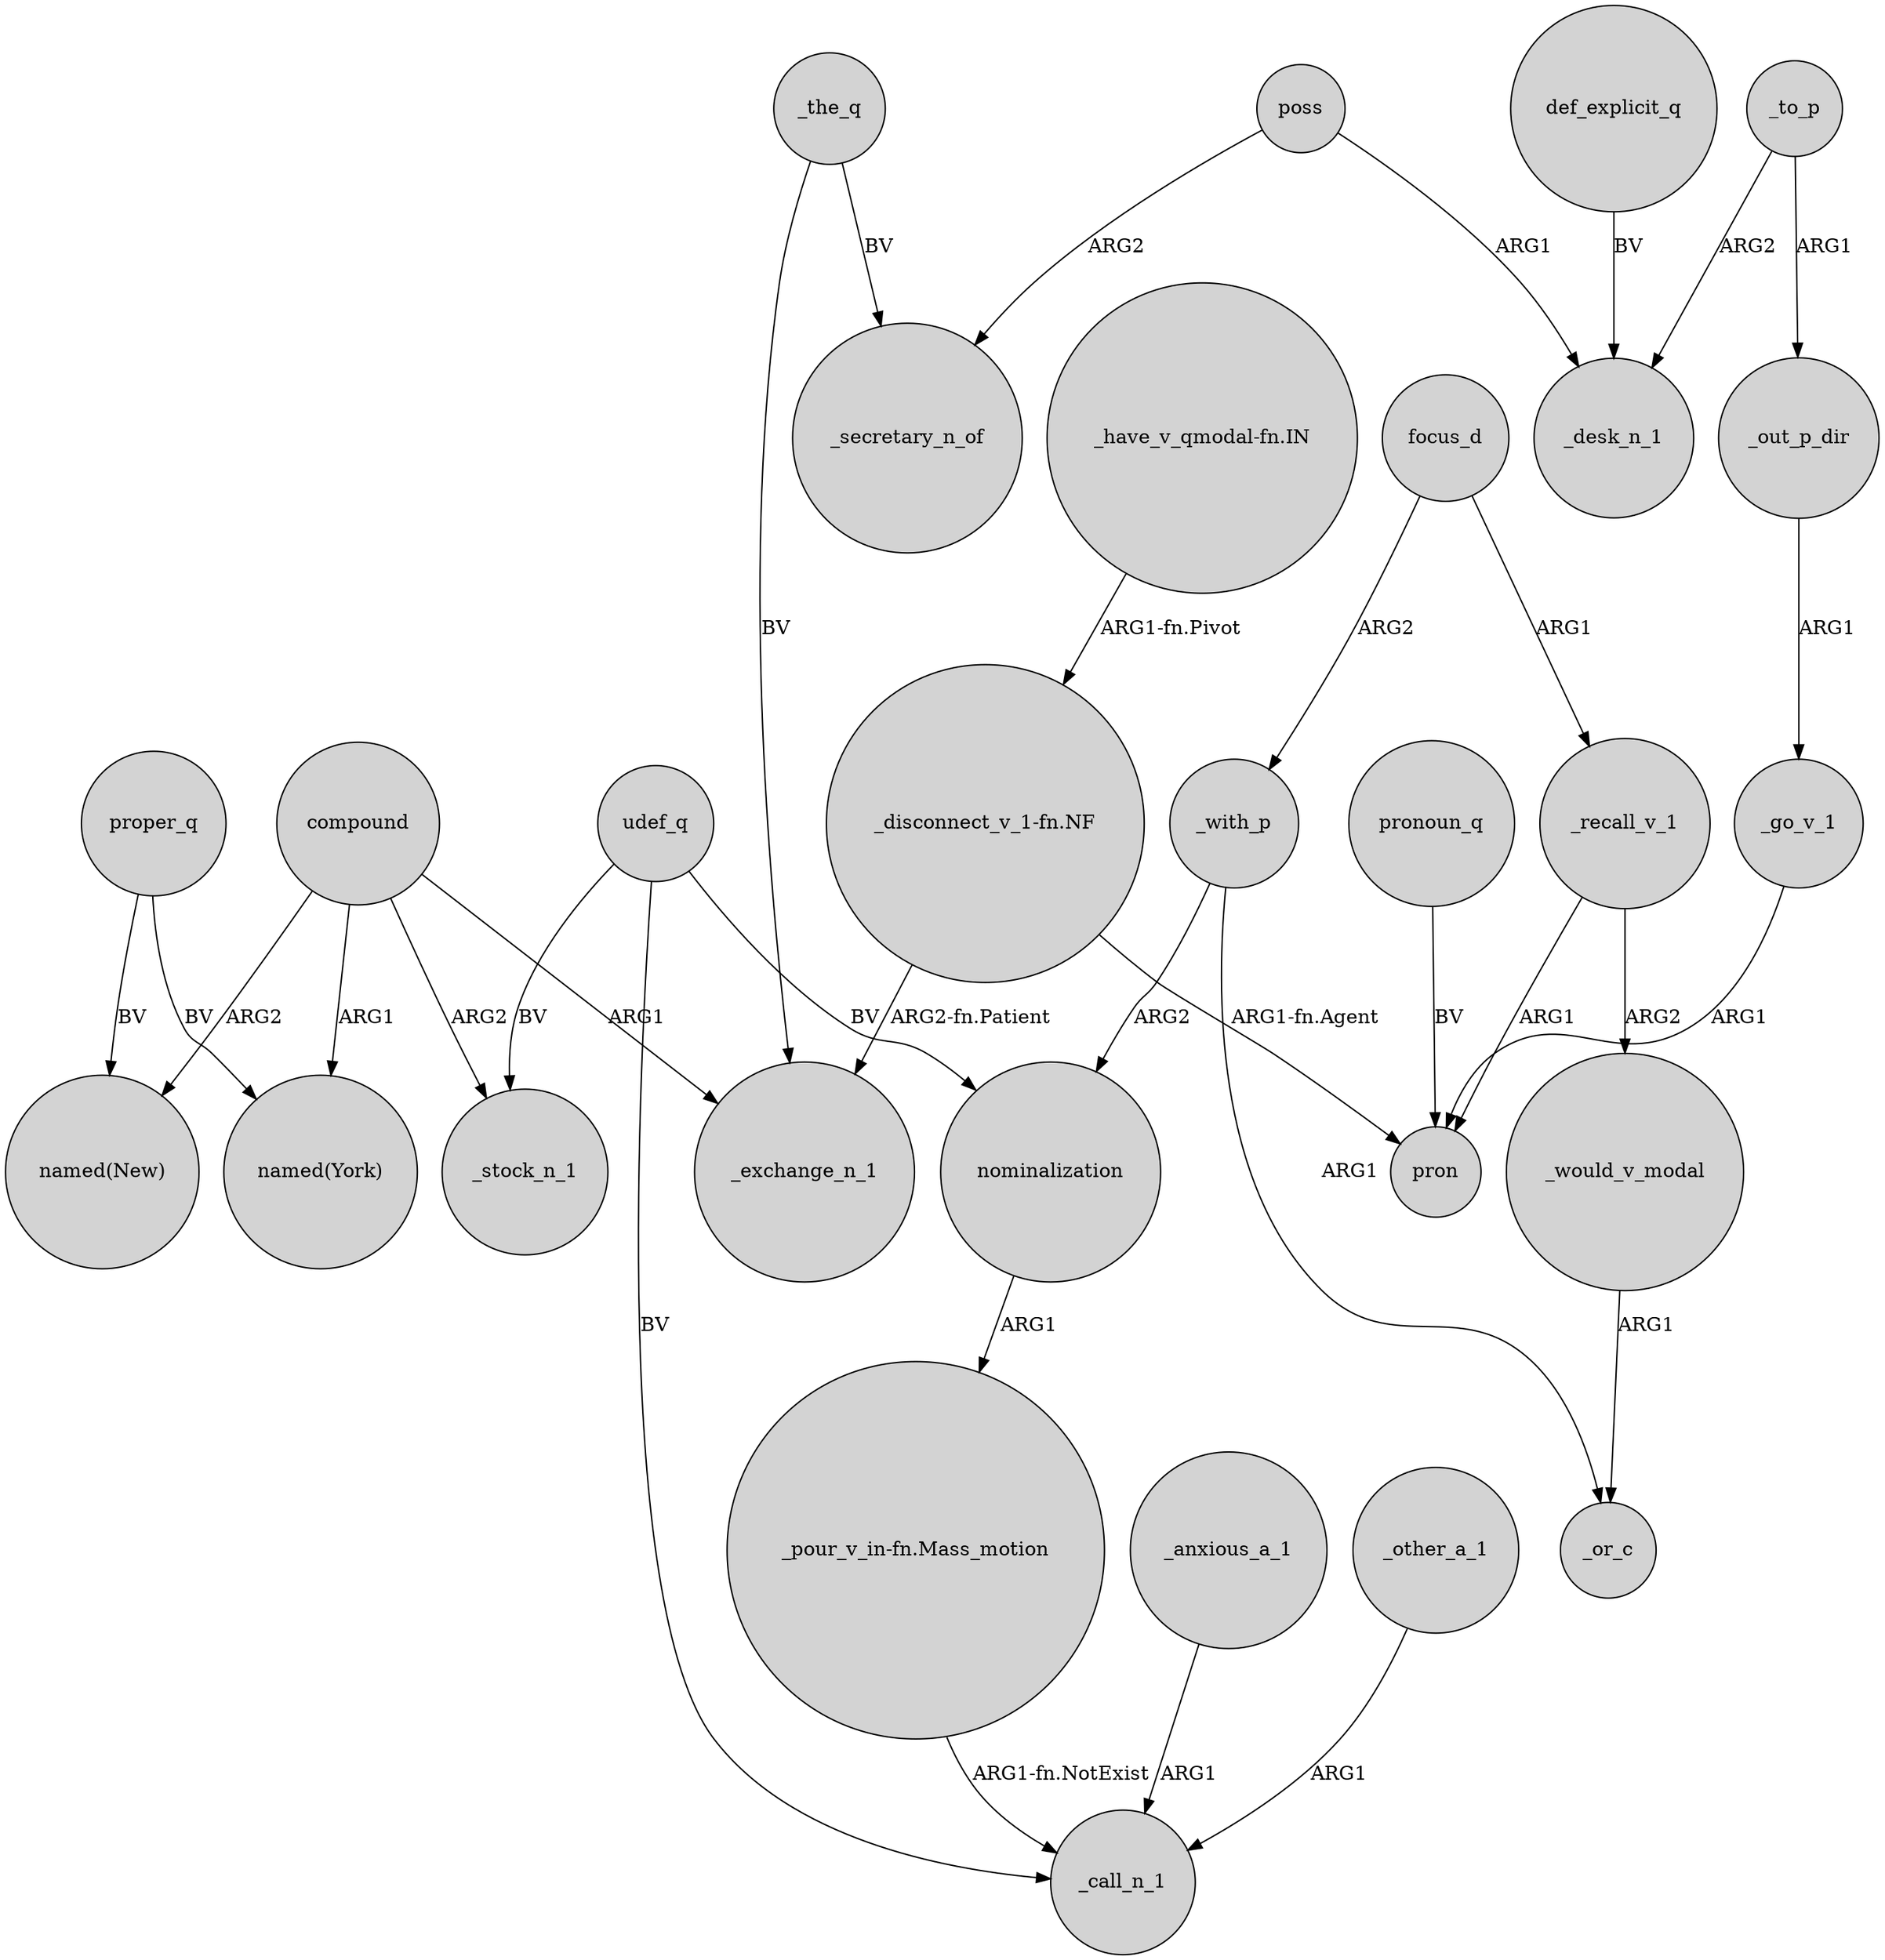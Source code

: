 digraph {
	node [shape=circle style=filled]
	_to_p -> _out_p_dir [label=ARG1]
	compound -> "named(New)" [label=ARG2]
	nominalization -> "_pour_v_in-fn.Mass_motion" [label=ARG1]
	_with_p -> nominalization [label=ARG2]
	"_disconnect_v_1-fn.NF" -> _exchange_n_1 [label="ARG2-fn.Patient"]
	proper_q -> "named(New)" [label=BV]
	_would_v_modal -> _or_c [label=ARG1]
	_recall_v_1 -> pron [label=ARG1]
	poss -> _secretary_n_of [label=ARG2]
	_anxious_a_1 -> _call_n_1 [label=ARG1]
	focus_d -> _with_p [label=ARG2]
	_with_p -> _or_c [label=ARG1]
	_the_q -> _secretary_n_of [label=BV]
	compound -> _stock_n_1 [label=ARG2]
	pronoun_q -> pron [label=BV]
	_other_a_1 -> _call_n_1 [label=ARG1]
	focus_d -> _recall_v_1 [label=ARG1]
	"_pour_v_in-fn.Mass_motion" -> _call_n_1 [label="ARG1-fn.NotExist"]
	_recall_v_1 -> _would_v_modal [label=ARG2]
	udef_q -> _stock_n_1 [label=BV]
	compound -> "named(York)" [label=ARG1]
	poss -> _desk_n_1 [label=ARG1]
	compound -> _exchange_n_1 [label=ARG1]
	udef_q -> nominalization [label=BV]
	def_explicit_q -> _desk_n_1 [label=BV]
	"_have_v_qmodal-fn.IN" -> "_disconnect_v_1-fn.NF" [label="ARG1-fn.Pivot"]
	_out_p_dir -> _go_v_1 [label=ARG1]
	_go_v_1 -> pron [label=ARG1]
	"_disconnect_v_1-fn.NF" -> pron [label="ARG1-fn.Agent"]
	proper_q -> "named(York)" [label=BV]
	_to_p -> _desk_n_1 [label=ARG2]
	_the_q -> _exchange_n_1 [label=BV]
	udef_q -> _call_n_1 [label=BV]
}
